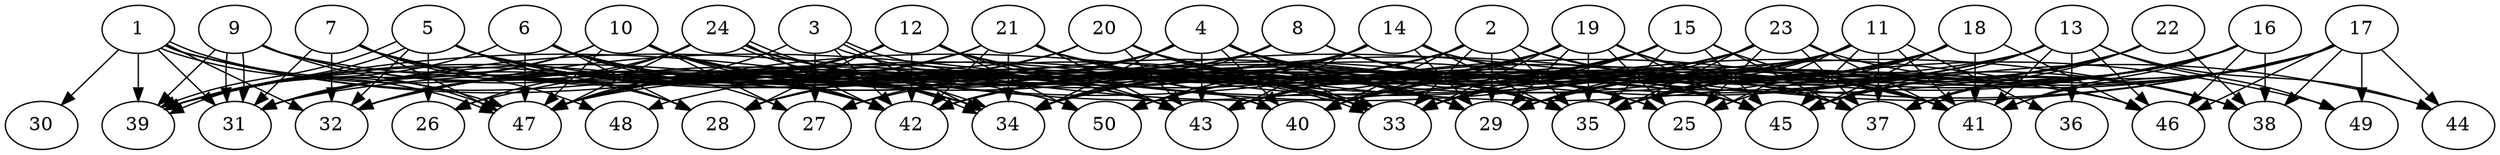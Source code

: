 // DAG automatically generated by daggen at Thu Oct  3 14:07:58 2019
// ./daggen --dot -n 50 --ccr 0.4 --fat 0.9 --regular 0.7 --density 0.7 --mindata 5242880 --maxdata 52428800 
digraph G {
  1 [size="48501760", alpha="0.17", expect_size="19400704"] 
  1 -> 30 [size ="19400704"]
  1 -> 31 [size ="19400704"]
  1 -> 32 [size ="19400704"]
  1 -> 39 [size ="19400704"]
  1 -> 40 [size ="19400704"]
  1 -> 42 [size ="19400704"]
  1 -> 43 [size ="19400704"]
  1 -> 47 [size ="19400704"]
  1 -> 47 [size ="19400704"]
  2 [size="84367360", alpha="0.02", expect_size="33746944"] 
  2 -> 28 [size ="33746944"]
  2 -> 29 [size ="33746944"]
  2 -> 33 [size ="33746944"]
  2 -> 34 [size ="33746944"]
  2 -> 35 [size ="33746944"]
  2 -> 38 [size ="33746944"]
  2 -> 40 [size ="33746944"]
  2 -> 41 [size ="33746944"]
  2 -> 42 [size ="33746944"]
  2 -> 47 [size ="33746944"]
  3 [size="39475200", alpha="0.09", expect_size="15790080"] 
  3 -> 27 [size ="15790080"]
  3 -> 33 [size ="15790080"]
  3 -> 33 [size ="15790080"]
  3 -> 34 [size ="15790080"]
  3 -> 42 [size ="15790080"]
  3 -> 47 [size ="15790080"]
  4 [size="114874880", alpha="0.03", expect_size="45949952"] 
  4 -> 27 [size ="45949952"]
  4 -> 28 [size ="45949952"]
  4 -> 29 [size ="45949952"]
  4 -> 33 [size ="45949952"]
  4 -> 34 [size ="45949952"]
  4 -> 35 [size ="45949952"]
  4 -> 39 [size ="45949952"]
  4 -> 40 [size ="45949952"]
  4 -> 43 [size ="45949952"]
  4 -> 45 [size ="45949952"]
  4 -> 47 [size ="45949952"]
  4 -> 49 [size ="45949952"]
  5 [size="102661120", alpha="0.15", expect_size="41064448"] 
  5 -> 26 [size ="41064448"]
  5 -> 28 [size ="41064448"]
  5 -> 32 [size ="41064448"]
  5 -> 33 [size ="41064448"]
  5 -> 34 [size ="41064448"]
  5 -> 39 [size ="41064448"]
  5 -> 39 [size ="41064448"]
  5 -> 40 [size ="41064448"]
  5 -> 42 [size ="41064448"]
  5 -> 43 [size ="41064448"]
  5 -> 46 [size ="41064448"]
  6 [size="78896640", alpha="0.14", expect_size="31558656"] 
  6 -> 27 [size ="31558656"]
  6 -> 28 [size ="31558656"]
  6 -> 33 [size ="31558656"]
  6 -> 35 [size ="31558656"]
  6 -> 39 [size ="31558656"]
  6 -> 42 [size ="31558656"]
  6 -> 43 [size ="31558656"]
  6 -> 47 [size ="31558656"]
  7 [size="43904000", alpha="0.12", expect_size="17561600"] 
  7 -> 28 [size ="17561600"]
  7 -> 31 [size ="17561600"]
  7 -> 32 [size ="17561600"]
  7 -> 34 [size ="17561600"]
  7 -> 43 [size ="17561600"]
  7 -> 47 [size ="17561600"]
  7 -> 48 [size ="17561600"]
  7 -> 50 [size ="17561600"]
  8 [size="87953920", alpha="0.09", expect_size="35181568"] 
  8 -> 25 [size ="35181568"]
  8 -> 31 [size ="35181568"]
  8 -> 34 [size ="35181568"]
  8 -> 37 [size ="35181568"]
  8 -> 45 [size ="35181568"]
  8 -> 47 [size ="35181568"]
  9 [size="126269440", alpha="0.14", expect_size="50507776"] 
  9 -> 31 [size ="50507776"]
  9 -> 31 [size ="50507776"]
  9 -> 34 [size ="50507776"]
  9 -> 39 [size ="50507776"]
  9 -> 42 [size ="50507776"]
  9 -> 45 [size ="50507776"]
  9 -> 47 [size ="50507776"]
  10 [size="25472000", alpha="0.16", expect_size="10188800"] 
  10 -> 27 [size ="10188800"]
  10 -> 29 [size ="10188800"]
  10 -> 31 [size ="10188800"]
  10 -> 33 [size ="10188800"]
  10 -> 34 [size ="10188800"]
  10 -> 35 [size ="10188800"]
  10 -> 39 [size ="10188800"]
  10 -> 42 [size ="10188800"]
  10 -> 43 [size ="10188800"]
  10 -> 47 [size ="10188800"]
  11 [size="120038400", alpha="0.07", expect_size="48015360"] 
  11 -> 25 [size ="48015360"]
  11 -> 28 [size ="48015360"]
  11 -> 29 [size ="48015360"]
  11 -> 31 [size ="48015360"]
  11 -> 35 [size ="48015360"]
  11 -> 36 [size ="48015360"]
  11 -> 37 [size ="48015360"]
  11 -> 41 [size ="48015360"]
  11 -> 43 [size ="48015360"]
  11 -> 45 [size ="48015360"]
  11 -> 50 [size ="48015360"]
  12 [size="100382720", alpha="0.15", expect_size="40153088"] 
  12 -> 28 [size ="40153088"]
  12 -> 29 [size ="40153088"]
  12 -> 39 [size ="40153088"]
  12 -> 42 [size ="40153088"]
  12 -> 43 [size ="40153088"]
  12 -> 46 [size ="40153088"]
  12 -> 47 [size ="40153088"]
  12 -> 50 [size ="40153088"]
  13 [size="111680000", alpha="0.19", expect_size="44672000"] 
  13 -> 27 [size ="44672000"]
  13 -> 33 [size ="44672000"]
  13 -> 36 [size ="44672000"]
  13 -> 40 [size ="44672000"]
  13 -> 41 [size ="44672000"]
  13 -> 42 [size ="44672000"]
  13 -> 43 [size ="44672000"]
  13 -> 44 [size ="44672000"]
  13 -> 45 [size ="44672000"]
  13 -> 46 [size ="44672000"]
  13 -> 47 [size ="44672000"]
  13 -> 49 [size ="44672000"]
  14 [size="48368640", alpha="0.12", expect_size="19347456"] 
  14 -> 26 [size ="19347456"]
  14 -> 29 [size ="19347456"]
  14 -> 34 [size ="19347456"]
  14 -> 35 [size ="19347456"]
  14 -> 41 [size ="19347456"]
  14 -> 42 [size ="19347456"]
  14 -> 43 [size ="19347456"]
  14 -> 44 [size ="19347456"]
  14 -> 47 [size ="19347456"]
  14 -> 50 [size ="19347456"]
  15 [size="66045440", alpha="0.07", expect_size="26418176"] 
  15 -> 31 [size ="26418176"]
  15 -> 33 [size ="26418176"]
  15 -> 35 [size ="26418176"]
  15 -> 37 [size ="26418176"]
  15 -> 40 [size ="26418176"]
  15 -> 41 [size ="26418176"]
  15 -> 42 [size ="26418176"]
  15 -> 43 [size ="26418176"]
  15 -> 45 [size ="26418176"]
  16 [size="37724160", alpha="0.11", expect_size="15089664"] 
  16 -> 29 [size ="15089664"]
  16 -> 33 [size ="15089664"]
  16 -> 35 [size ="15089664"]
  16 -> 37 [size ="15089664"]
  16 -> 38 [size ="15089664"]
  16 -> 40 [size ="15089664"]
  16 -> 41 [size ="15089664"]
  16 -> 43 [size ="15089664"]
  16 -> 46 [size ="15089664"]
  17 [size="122987520", alpha="0.04", expect_size="49195008"] 
  17 -> 29 [size ="49195008"]
  17 -> 33 [size ="49195008"]
  17 -> 34 [size ="49195008"]
  17 -> 35 [size ="49195008"]
  17 -> 38 [size ="49195008"]
  17 -> 41 [size ="49195008"]
  17 -> 42 [size ="49195008"]
  17 -> 44 [size ="49195008"]
  17 -> 45 [size ="49195008"]
  17 -> 46 [size ="49195008"]
  17 -> 49 [size ="49195008"]
  18 [size="76060160", alpha="0.19", expect_size="30424064"] 
  18 -> 25 [size ="30424064"]
  18 -> 33 [size ="30424064"]
  18 -> 35 [size ="30424064"]
  18 -> 41 [size ="30424064"]
  18 -> 43 [size ="30424064"]
  18 -> 45 [size ="30424064"]
  18 -> 46 [size ="30424064"]
  18 -> 47 [size ="30424064"]
  19 [size="128074240", alpha="0.04", expect_size="51229696"] 
  19 -> 25 [size ="51229696"]
  19 -> 28 [size ="51229696"]
  19 -> 29 [size ="51229696"]
  19 -> 33 [size ="51229696"]
  19 -> 34 [size ="51229696"]
  19 -> 35 [size ="51229696"]
  19 -> 37 [size ="51229696"]
  19 -> 39 [size ="51229696"]
  19 -> 40 [size ="51229696"]
  19 -> 41 [size ="51229696"]
  19 -> 42 [size ="51229696"]
  19 -> 43 [size ="51229696"]
  19 -> 45 [size ="51229696"]
  19 -> 50 [size ="51229696"]
  20 [size="91333120", alpha="0.06", expect_size="36533248"] 
  20 -> 25 [size ="36533248"]
  20 -> 29 [size ="36533248"]
  20 -> 32 [size ="36533248"]
  20 -> 33 [size ="36533248"]
  20 -> 37 [size ="36533248"]
  20 -> 39 [size ="36533248"]
  20 -> 43 [size ="36533248"]
  20 -> 47 [size ="36533248"]
  21 [size="65333760", alpha="0.14", expect_size="26133504"] 
  21 -> 31 [size ="26133504"]
  21 -> 32 [size ="26133504"]
  21 -> 33 [size ="26133504"]
  21 -> 34 [size ="26133504"]
  21 -> 38 [size ="26133504"]
  21 -> 42 [size ="26133504"]
  21 -> 43 [size ="26133504"]
  21 -> 45 [size ="26133504"]
  21 -> 47 [size ="26133504"]
  22 [size="104053760", alpha="0.15", expect_size="41621504"] 
  22 -> 33 [size ="41621504"]
  22 -> 34 [size ="41621504"]
  22 -> 35 [size ="41621504"]
  22 -> 37 [size ="41621504"]
  22 -> 38 [size ="41621504"]
  22 -> 45 [size ="41621504"]
  23 [size="75520000", alpha="0.19", expect_size="30208000"] 
  23 -> 25 [size ="30208000"]
  23 -> 29 [size ="30208000"]
  23 -> 32 [size ="30208000"]
  23 -> 34 [size ="30208000"]
  23 -> 35 [size ="30208000"]
  23 -> 37 [size ="30208000"]
  23 -> 38 [size ="30208000"]
  23 -> 41 [size ="30208000"]
  23 -> 42 [size ="30208000"]
  23 -> 48 [size ="30208000"]
  24 [size="68334080", alpha="0.01", expect_size="27333632"] 
  24 -> 26 [size ="27333632"]
  24 -> 32 [size ="27333632"]
  24 -> 34 [size ="27333632"]
  24 -> 34 [size ="27333632"]
  24 -> 35 [size ="27333632"]
  24 -> 40 [size ="27333632"]
  24 -> 41 [size ="27333632"]
  24 -> 42 [size ="27333632"]
  24 -> 47 [size ="27333632"]
  25 [size="21012480", alpha="0.18", expect_size="8404992"] 
  26 [size="63334400", alpha="0.06", expect_size="25333760"] 
  27 [size="129093120", alpha="0.20", expect_size="51637248"] 
  28 [size="37355520", alpha="0.06", expect_size="14942208"] 
  29 [size="29286400", alpha="0.11", expect_size="11714560"] 
  30 [size="53847040", alpha="0.19", expect_size="21538816"] 
  31 [size="90775040", alpha="0.04", expect_size="36310016"] 
  32 [size="57497600", alpha="0.05", expect_size="22999040"] 
  33 [size="25280000", alpha="0.02", expect_size="10112000"] 
  34 [size="20490240", alpha="0.05", expect_size="8196096"] 
  35 [size="26928640", alpha="0.17", expect_size="10771456"] 
  36 [size="16192000", alpha="0.13", expect_size="6476800"] 
  37 [size="54064640", alpha="0.08", expect_size="21625856"] 
  38 [size="53383680", alpha="0.13", expect_size="21353472"] 
  39 [size="88995840", alpha="0.18", expect_size="35598336"] 
  40 [size="38136320", alpha="0.17", expect_size="15254528"] 
  41 [size="31134720", alpha="0.04", expect_size="12453888"] 
  42 [size="56960000", alpha="0.06", expect_size="22784000"] 
  43 [size="84920320", alpha="0.19", expect_size="33968128"] 
  44 [size="95628800", alpha="0.02", expect_size="38251520"] 
  45 [size="124341760", alpha="0.06", expect_size="49736704"] 
  46 [size="106040320", alpha="0.18", expect_size="42416128"] 
  47 [size="65336320", alpha="0.10", expect_size="26134528"] 
  48 [size="112112640", alpha="0.06", expect_size="44845056"] 
  49 [size="73397760", alpha="0.05", expect_size="29359104"] 
  50 [size="64158720", alpha="0.11", expect_size="25663488"] 
}
